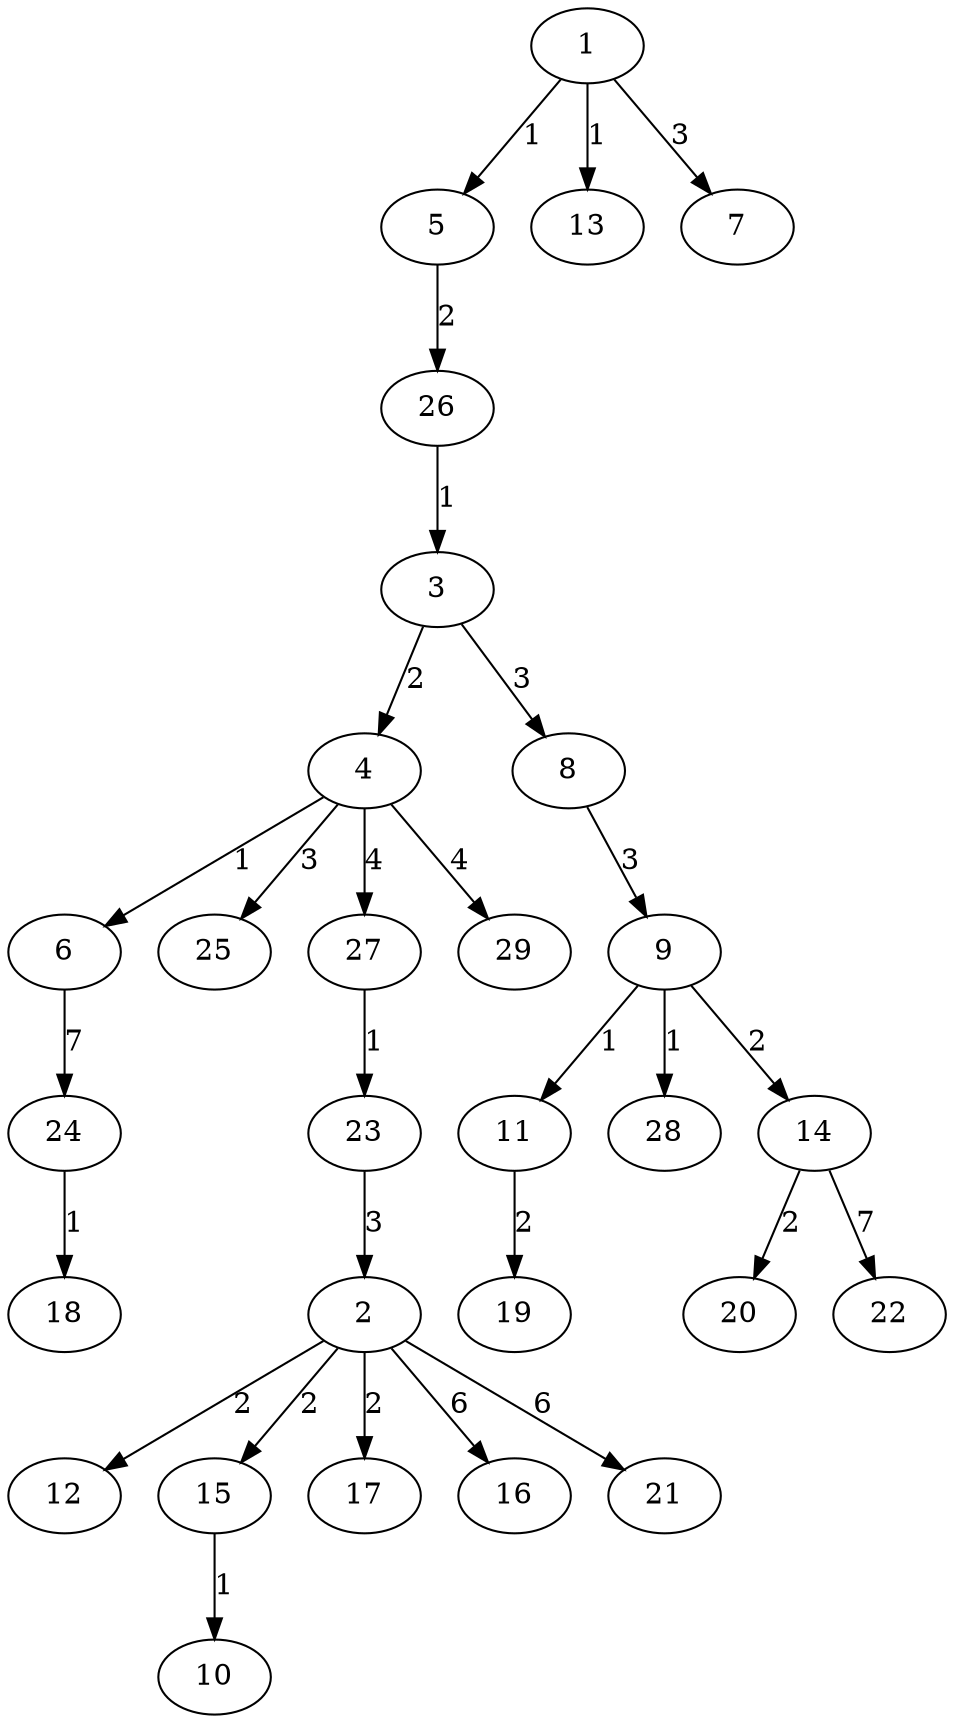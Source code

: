 digraph G {
	1 -> 5 [label="1"];
	1 -> 13 [label="1"];
	5 -> 26 [label="2"];
	26 -> 3 [label="1"];
	3 -> 4 [label="2"];
	4 -> 6 [label="1"];
	1 -> 7 [label="3"];
	3 -> 8 [label="3"];
	4 -> 25 [label="3"];
	8 -> 9 [label="3"];
	9 -> 11 [label="1"];
	9 -> 28 [label="1"];
	9 -> 14 [label="2"];
	11 -> 19 [label="2"];
	14 -> 20 [label="2"];
	4 -> 27 [label="4"];
	27 -> 23 [label="1"];
	23 -> 2 [label="3"];
	2 -> 12 [label="2"];
	2 -> 15 [label="2"];
	15 -> 10 [label="1"];
	2 -> 17 [label="2"];
	4 -> 29 [label="4"];
	2 -> 16 [label="6"];
	2 -> 21 [label="6"];
	6 -> 24 [label="7"];
	24 -> 18 [label="1"];
	14 -> 22 [label="7"];
}